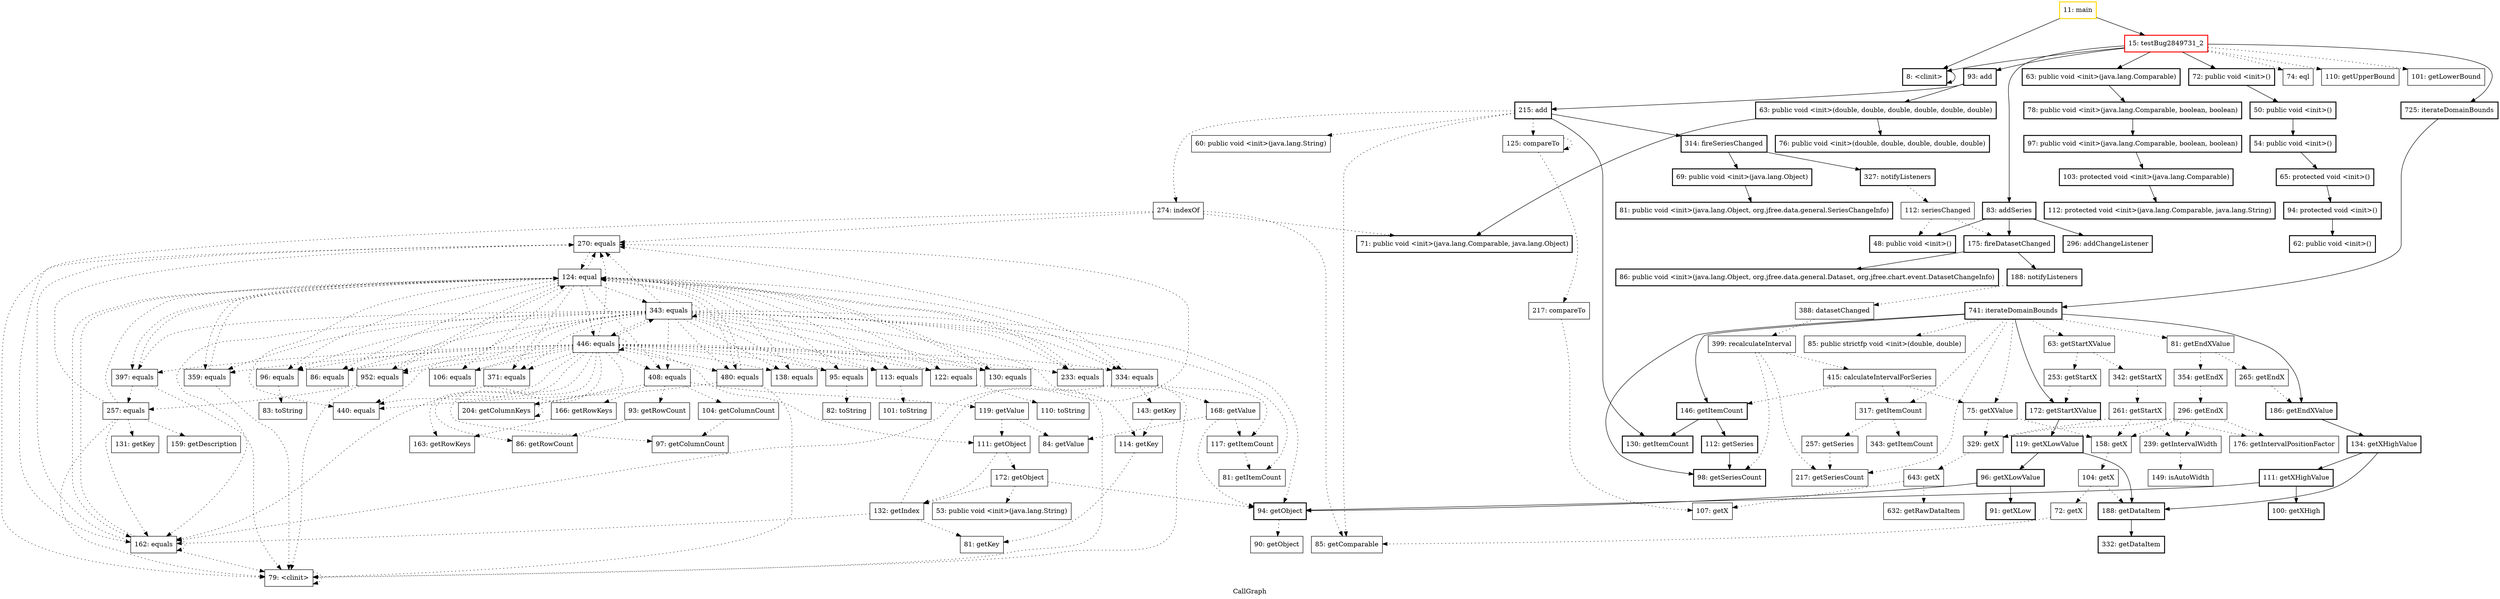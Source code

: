 digraph "CallGraph" {
    label="CallGraph";
node [shape=box];
"11: main" [color=gold] [style=bold]
"15: testBug2849731_2" [color=red] [style=bold]
"8: <clinit>" [style=bold]
"110: getUpperBound"
"101: getLowerBound"
"83: addSeries" [style=bold]
"93: add" [style=bold]
"63: public void <init>(java.lang.Comparable)" [style=bold]
"72: public void <init>()" [style=bold]
"725: iterateDomainBounds" [style=bold]
"74: eql"
"175: fireDatasetChanged" [style=bold]
"48: public void <init>()" [style=bold]
"296: addChangeListener" [style=bold]
"63: public void <init>(double, double, double, double, double, double)" [style=bold]
"215: add" [style=bold]
"78: public void <init>(java.lang.Comparable, boolean, boolean)" [style=bold]
"50: public void <init>()" [style=bold]
"741: iterateDomainBounds" [style=bold]
"86: public void <init>(java.lang.Object, org.jfree.data.general.Dataset, org.jfree.chart.event.DatasetChangeInfo)" [style=bold]
"188: notifyListeners" [style=bold]
"71: public void <init>(java.lang.Comparable, java.lang.Object)" [style=bold]
"76: public void <init>(double, double, double, double, double)" [style=bold]
"60: public void <init>(java.lang.String)"
"314: fireSeriesChanged" [style=bold]
"130: getItemCount" [style=bold]
"274: indexOf"
"85: getComparable"
"125: compareTo"
"97: public void <init>(java.lang.Comparable, boolean, boolean)" [style=bold]
"54: public void <init>()" [style=bold]
"85: public strictfp void <init>(double, double)"
"81: getEndXValue"
"186: getEndXValue" [style=bold]
"63: getStartXValue"
"172: getStartXValue" [style=bold]
"75: getXValue"
"317: getItemCount"
"146: getItemCount" [style=bold]
"217: getSeriesCount"
"98: getSeriesCount" [style=bold]
"388: datasetChanged"
"69: public void <init>(java.lang.Object)" [style=bold]
"327: notifyListeners" [style=bold]
"270: equals"
"162: equals"
"217: compareTo"
"103: protected void <init>(java.lang.Comparable)" [style=bold]
"65: protected void <init>()" [style=bold]
"265: getEndX"
"354: getEndX"
"134: getXHighValue" [style=bold]
"253: getStartX"
"342: getStartX"
"119: getXLowValue" [style=bold]
"158: getX"
"329: getX"
"257: getSeries"
"343: getItemCount"
"112: getSeries" [style=bold]
"399: recalculateInterval"
"81: public void <init>(java.lang.Object, org.jfree.data.general.SeriesChangeInfo)" [style=bold]
"112: seriesChanged"
"79: <clinit>"
"124: equal"
"107: getX"
"112: protected void <init>(java.lang.Comparable, java.lang.String)" [style=bold]
"94: protected void <init>()" [style=bold]
"296: getEndX"
"188: getDataItem" [style=bold]
"111: getXHighValue" [style=bold]
"261: getStartX"
"96: getXLowValue" [style=bold]
"104: getX"
"643: getX"
"415: calculateIntervalForSeries"
"96: equals"
"86: equals"
"440: equals"
"122: equals"
"106: equals"
"952: equals"
"130: equals"
"371: equals"
"95: equals"
"334: equals"
"343: equals"
"138: equals"
"113: equals"
"233: equals"
"408: equals"
"359: equals"
"397: equals"
"446: equals"
"480: equals"
"62: public void <init>()" [style=bold]
"239: getIntervalWidth"
"176: getIntervalPositionFactor"
"332: getDataItem" [style=bold]
"94: getObject" [style=bold]
"100: getXHigh" [style=bold]
"91: getXLow" [style=bold]
"72: getX"
"632: getRawDataItem"
"83: toString"
"110: toString"
"257: equals"
"82: toString"
"117: getItemCount"
"168: getValue"
"143: getKey"
"81: getItemCount"
"94: getObject"
"114: getKey"
"101: toString"
"166: getRowKeys"
"119: getValue"
"204: getColumnKeys"
"104: getColumnCount"
"93: getRowCount"
"163: getRowKeys"
"111: getObject"
"97: getColumnCount"
"86: getRowCount"
"204: getColumnKeys"
"149: isAutoWidth"
"159: getDescription"
"131: getKey"
"84: getValue"
"90: getObject"
"81: getKey"
"172: getObject"
"132: getIndex"
"53: public void <init>(java.lang.String)"
"11: main"->"8: <clinit>";

"11: main"->"15: testBug2849731_2";

"8: <clinit>"->"8: <clinit>";

"15: testBug2849731_2"->"8: <clinit>";

"15: testBug2849731_2"->"110: getUpperBound" [style=dotted];

"15: testBug2849731_2"->"101: getLowerBound" [style=dotted];

"15: testBug2849731_2"->"83: addSeries";

"15: testBug2849731_2"->"93: add";

"15: testBug2849731_2"->"63: public void <init>(java.lang.Comparable)";

"15: testBug2849731_2"->"72: public void <init>()";

"15: testBug2849731_2"->"725: iterateDomainBounds";

"15: testBug2849731_2"->"74: eql" [style=dotted];

"83: addSeries"->"175: fireDatasetChanged";

"83: addSeries"->"48: public void <init>()";

"83: addSeries"->"296: addChangeListener";

"93: add"->"63: public void <init>(double, double, double, double, double, double)";

"93: add"->"215: add";

"63: public void <init>(java.lang.Comparable)"->"78: public void <init>(java.lang.Comparable, boolean, boolean)";

"72: public void <init>()"->"50: public void <init>()";

"725: iterateDomainBounds"->"741: iterateDomainBounds";

"175: fireDatasetChanged"->"86: public void <init>(java.lang.Object, org.jfree.data.general.Dataset, org.jfree.chart.event.DatasetChangeInfo)";

"175: fireDatasetChanged"->"188: notifyListeners";

"63: public void <init>(double, double, double, double, double, double)"->"71: public void <init>(java.lang.Comparable, java.lang.Object)";

"63: public void <init>(double, double, double, double, double, double)"->"76: public void <init>(double, double, double, double, double)";

"215: add"->"60: public void <init>(java.lang.String)" [style=dotted];

"215: add"->"314: fireSeriesChanged";

"215: add"->"130: getItemCount";

"215: add"->"274: indexOf" [style=dotted];

"215: add"->"85: getComparable" [style=dotted];

"215: add"->"125: compareTo" [style=dotted];

"78: public void <init>(java.lang.Comparable, boolean, boolean)"->"97: public void <init>(java.lang.Comparable, boolean, boolean)";

"50: public void <init>()"->"54: public void <init>()";

"741: iterateDomainBounds"->"85: public strictfp void <init>(double, double)" [style=dotted];

"741: iterateDomainBounds"->"81: getEndXValue" [style=dotted];

"741: iterateDomainBounds"->"186: getEndXValue";

"741: iterateDomainBounds"->"63: getStartXValue" [style=dotted];

"741: iterateDomainBounds"->"172: getStartXValue";

"741: iterateDomainBounds"->"75: getXValue" [style=dotted];

"741: iterateDomainBounds"->"317: getItemCount" [style=dotted];

"741: iterateDomainBounds"->"146: getItemCount";

"741: iterateDomainBounds"->"217: getSeriesCount" [style=dotted];

"741: iterateDomainBounds"->"98: getSeriesCount";

"188: notifyListeners"->"388: datasetChanged" [style=dotted];

"314: fireSeriesChanged"->"69: public void <init>(java.lang.Object)";

"314: fireSeriesChanged"->"327: notifyListeners";

"274: indexOf"->"270: equals" [style=dotted];

"274: indexOf"->"162: equals" [style=dotted];

"274: indexOf"->"85: getComparable" [style=dotted];

"274: indexOf"->"71: public void <init>(java.lang.Comparable, java.lang.Object)" [style=dotted];

"125: compareTo"->"217: compareTo" [style=dotted];

"125: compareTo"->"125: compareTo" [style=dotted];

"97: public void <init>(java.lang.Comparable, boolean, boolean)"->"103: protected void <init>(java.lang.Comparable)";

"54: public void <init>()"->"65: protected void <init>()";

"81: getEndXValue"->"265: getEndX" [style=dotted];

"81: getEndXValue"->"354: getEndX" [style=dotted];

"186: getEndXValue"->"134: getXHighValue";

"63: getStartXValue"->"253: getStartX" [style=dotted];

"63: getStartXValue"->"342: getStartX" [style=dotted];

"172: getStartXValue"->"119: getXLowValue";

"75: getXValue"->"158: getX" [style=dotted];

"75: getXValue"->"329: getX" [style=dotted];

"317: getItemCount"->"257: getSeries" [style=dotted];

"317: getItemCount"->"343: getItemCount" [style=dotted];

"146: getItemCount"->"112: getSeries";

"146: getItemCount"->"130: getItemCount";

"388: datasetChanged"->"399: recalculateInterval" [style=dotted];

"69: public void <init>(java.lang.Object)"->"81: public void <init>(java.lang.Object, org.jfree.data.general.SeriesChangeInfo)";

"327: notifyListeners"->"112: seriesChanged" [style=dotted];

"270: equals"->"79: <clinit>" [style=dotted];

"270: equals"->"124: equal" [style=dotted];

"162: equals"->"79: <clinit>" [style=dotted];

"162: equals"->"270: equals" [style=dotted];

"162: equals"->"162: equals" [style=dotted];

"162: equals"->"124: equal" [style=dotted];

"217: compareTo"->"107: getX" [style=dotted];

"103: protected void <init>(java.lang.Comparable)"->"112: protected void <init>(java.lang.Comparable, java.lang.String)";

"65: protected void <init>()"->"94: protected void <init>()";

"265: getEndX"->"186: getEndXValue" [style=dotted];

"354: getEndX"->"296: getEndX" [style=dotted];

"134: getXHighValue"->"188: getDataItem";

"134: getXHighValue"->"111: getXHighValue";

"253: getStartX"->"172: getStartXValue" [style=dotted];

"342: getStartX"->"261: getStartX" [style=dotted];

"119: getXLowValue"->"188: getDataItem";

"119: getXLowValue"->"96: getXLowValue";

"158: getX"->"104: getX" [style=dotted];

"329: getX"->"643: getX" [style=dotted];

"257: getSeries"->"217: getSeriesCount" [style=dotted];

"112: getSeries"->"98: getSeriesCount";

"399: recalculateInterval"->"415: calculateIntervalForSeries" [style=dotted];

"399: recalculateInterval"->"217: getSeriesCount" [style=dotted];

"399: recalculateInterval"->"98: getSeriesCount" [style=dotted];

"112: seriesChanged"->"48: public void <init>()" [style=dotted];

"112: seriesChanged"->"175: fireDatasetChanged" [style=dotted];

"79: <clinit>"->"79: <clinit>" [style=dotted];

"124: equal"->"96: equals" [style=dotted];

"124: equal"->"86: equals" [style=dotted];

"124: equal"->"440: equals" [style=dotted];

"124: equal"->"122: equals" [style=dotted];

"124: equal"->"106: equals" [style=dotted];

"124: equal"->"952: equals" [style=dotted];

"124: equal"->"130: equals" [style=dotted];

"124: equal"->"371: equals" [style=dotted];

"124: equal"->"95: equals" [style=dotted];

"124: equal"->"334: equals" [style=dotted];

"124: equal"->"343: equals" [style=dotted];

"124: equal"->"138: equals" [style=dotted];

"124: equal"->"270: equals" [style=dotted];

"124: equal"->"113: equals" [style=dotted];

"124: equal"->"233: equals" [style=dotted];

"124: equal"->"408: equals" [style=dotted];

"124: equal"->"359: equals" [style=dotted];

"124: equal"->"162: equals" [style=dotted];

"124: equal"->"397: equals" [style=dotted];

"124: equal"->"446: equals" [style=dotted];

"124: equal"->"480: equals" [style=dotted];

"94: protected void <init>()"->"62: public void <init>()";

"296: getEndX"->"239: getIntervalWidth" [style=dotted];

"296: getEndX"->"176: getIntervalPositionFactor" [style=dotted];

"296: getEndX"->"329: getX" [style=dotted];

"296: getEndX"->"158: getX" [style=dotted];

"188: getDataItem"->"332: getDataItem";

"111: getXHighValue"->"94: getObject";

"111: getXHighValue"->"100: getXHigh";

"261: getStartX"->"239: getIntervalWidth" [style=dotted];

"261: getStartX"->"176: getIntervalPositionFactor" [style=dotted];

"261: getStartX"->"329: getX" [style=dotted];

"261: getStartX"->"158: getX" [style=dotted];

"96: getXLowValue"->"94: getObject";

"96: getXLowValue"->"91: getXLow";

"104: getX"->"188: getDataItem" [style=dotted];

"104: getX"->"72: getX" [style=dotted];

"643: getX"->"632: getRawDataItem" [style=dotted];

"643: getX"->"107: getX" [style=dotted];

"415: calculateIntervalForSeries"->"75: getXValue" [style=dotted];

"415: calculateIntervalForSeries"->"317: getItemCount" [style=dotted];

"415: calculateIntervalForSeries"->"146: getItemCount" [style=dotted];

"96: equals"->"83: toString" [style=dotted];

"122: equals"->"110: toString" [style=dotted];

"952: equals"->"79: <clinit>" [style=dotted];

"952: equals"->"257: equals" [style=dotted];

"952: equals"->"124: equal" [style=dotted];

"130: equals"->"79: <clinit>" [style=dotted];

"130: equals"->"124: equal" [style=dotted];

"95: equals"->"82: toString" [style=dotted];

"334: equals"->"117: getItemCount" [style=dotted];

"334: equals"->"270: equals" [style=dotted];

"334: equals"->"162: equals" [style=dotted];

"334: equals"->"168: getValue" [style=dotted];

"334: equals"->"143: getKey" [style=dotted];

"343: equals"->"81: getItemCount" [style=dotted];

"343: equals"->"96: equals" [style=dotted];

"343: equals"->"86: equals" [style=dotted];

"343: equals"->"440: equals" [style=dotted];

"343: equals"->"122: equals" [style=dotted];

"343: equals"->"106: equals" [style=dotted];

"343: equals"->"952: equals" [style=dotted];

"343: equals"->"130: equals" [style=dotted];

"343: equals"->"371: equals" [style=dotted];

"343: equals"->"95: equals" [style=dotted];

"343: equals"->"334: equals" [style=dotted];

"343: equals"->"343: equals" [style=dotted];

"343: equals"->"138: equals" [style=dotted];

"343: equals"->"270: equals" [style=dotted];

"343: equals"->"113: equals" [style=dotted];

"343: equals"->"233: equals" [style=dotted];

"343: equals"->"408: equals" [style=dotted];

"343: equals"->"359: equals" [style=dotted];

"343: equals"->"162: equals" [style=dotted];

"343: equals"->"397: equals" [style=dotted];

"343: equals"->"446: equals" [style=dotted];

"343: equals"->"480: equals" [style=dotted];

"343: equals"->"94: getObject" [style=dotted];

"343: equals"->"114: getKey" [style=dotted];

"113: equals"->"101: toString" [style=dotted];

"233: equals"->"79: <clinit>" [style=dotted];

"233: equals"->"124: equal" [style=dotted];

"408: equals"->"166: getRowKeys" [style=dotted];

"408: equals"->"119: getValue" [style=dotted];

"408: equals"->"204: getColumnKeys" [style=dotted];

"408: equals"->"104: getColumnCount" [style=dotted];

"408: equals"->"93: getRowCount" [style=dotted];

"359: equals"->"79: <clinit>" [style=dotted];

"359: equals"->"124: equal" [style=dotted];

"397: equals"->"79: <clinit>" [style=dotted];

"397: equals"->"257: equals" [style=dotted];

"397: equals"->"124: equal" [style=dotted];

"446: equals"->"163: getRowKeys" [style=dotted];

"446: equals"->"96: equals" [style=dotted];

"446: equals"->"86: equals" [style=dotted];

"446: equals"->"440: equals" [style=dotted];

"446: equals"->"122: equals" [style=dotted];

"446: equals"->"106: equals" [style=dotted];

"446: equals"->"952: equals" [style=dotted];

"446: equals"->"130: equals" [style=dotted];

"446: equals"->"371: equals" [style=dotted];

"446: equals"->"95: equals" [style=dotted];

"446: equals"->"334: equals" [style=dotted];

"446: equals"->"343: equals" [style=dotted];

"446: equals"->"138: equals" [style=dotted];

"446: equals"->"270: equals" [style=dotted];

"446: equals"->"113: equals" [style=dotted];

"446: equals"->"233: equals" [style=dotted];

"446: equals"->"408: equals" [style=dotted];

"446: equals"->"359: equals" [style=dotted];

"446: equals"->"162: equals" [style=dotted];

"446: equals"->"397: equals" [style=dotted];

"446: equals"->"446: equals" [style=dotted];

"446: equals"->"480: equals" [style=dotted];

"446: equals"->"111: getObject" [style=dotted];

"446: equals"->"97: getColumnCount" [style=dotted];

"446: equals"->"86: getRowCount" [style=dotted];

"446: equals"->"204: getColumnKeys" [style=dotted];

"480: equals"->"79: <clinit>" [style=dotted];

"480: equals"->"440: equals" [style=dotted];

"480: equals"->"124: equal" [style=dotted];

"239: getIntervalWidth"->"149: isAutoWidth" [style=dotted];

"72: getX"->"85: getComparable" [style=dotted];

"257: equals"->"79: <clinit>" [style=dotted];

"257: equals"->"270: equals" [style=dotted];

"257: equals"->"162: equals" [style=dotted];

"257: equals"->"159: getDescription" [style=dotted];

"257: equals"->"131: getKey" [style=dotted];

"257: equals"->"124: equal" [style=dotted];

"117: getItemCount"->"81: getItemCount" [style=dotted];

"168: getValue"->"117: getItemCount" [style=dotted];

"168: getValue"->"84: getValue" [style=dotted];

"168: getValue"->"94: getObject" [style=dotted];

"143: getKey"->"114: getKey" [style=dotted];

"94: getObject"->"90: getObject" [style=dotted];

"114: getKey"->"81: getKey" [style=dotted];

"166: getRowKeys"->"163: getRowKeys" [style=dotted];

"119: getValue"->"111: getObject" [style=dotted];

"119: getValue"->"84: getValue" [style=dotted];

"204: getColumnKeys"->"204: getColumnKeys" [style=dotted];

"104: getColumnCount"->"97: getColumnCount" [style=dotted];

"93: getRowCount"->"86: getRowCount" [style=dotted];

"111: getObject"->"172: getObject" [style=dotted];

"111: getObject"->"132: getIndex" [style=dotted];

"172: getObject"->"132: getIndex" [style=dotted];

"172: getObject"->"53: public void <init>(java.lang.String)" [style=dotted];

"172: getObject"->"94: getObject" [style=dotted];

"132: getIndex"->"270: equals" [style=dotted];

"132: getIndex"->"162: equals" [style=dotted];

"132: getIndex"->"81: getKey" [style=dotted];

}